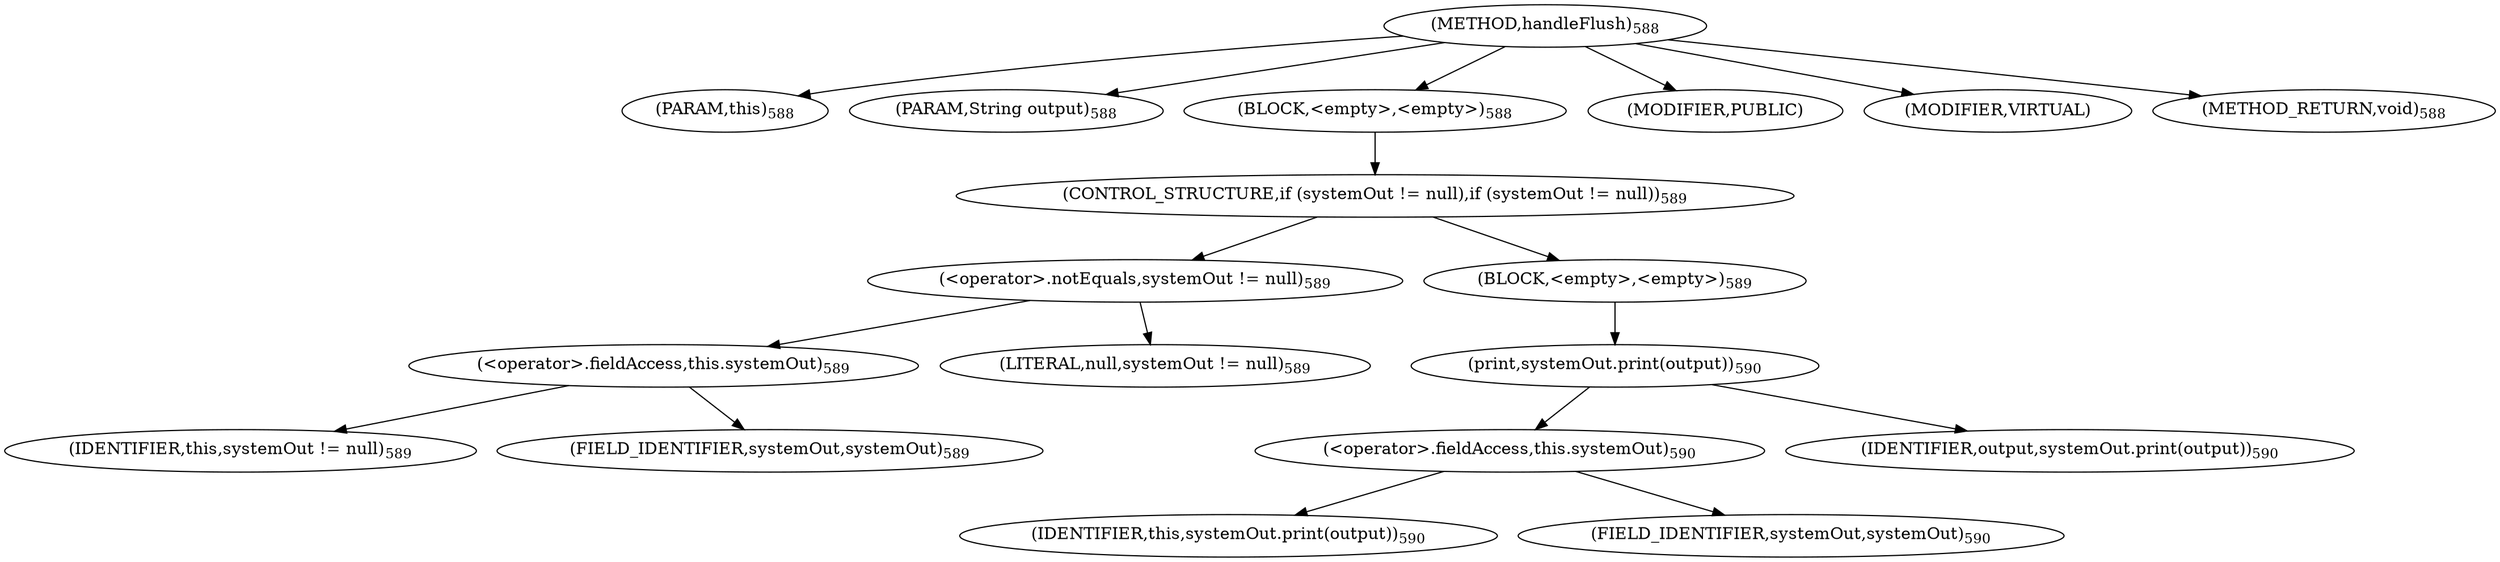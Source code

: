 digraph "handleFlush" {  
"1184" [label = <(METHOD,handleFlush)<SUB>588</SUB>> ]
"1185" [label = <(PARAM,this)<SUB>588</SUB>> ]
"1186" [label = <(PARAM,String output)<SUB>588</SUB>> ]
"1187" [label = <(BLOCK,&lt;empty&gt;,&lt;empty&gt;)<SUB>588</SUB>> ]
"1188" [label = <(CONTROL_STRUCTURE,if (systemOut != null),if (systemOut != null))<SUB>589</SUB>> ]
"1189" [label = <(&lt;operator&gt;.notEquals,systemOut != null)<SUB>589</SUB>> ]
"1190" [label = <(&lt;operator&gt;.fieldAccess,this.systemOut)<SUB>589</SUB>> ]
"1191" [label = <(IDENTIFIER,this,systemOut != null)<SUB>589</SUB>> ]
"1192" [label = <(FIELD_IDENTIFIER,systemOut,systemOut)<SUB>589</SUB>> ]
"1193" [label = <(LITERAL,null,systemOut != null)<SUB>589</SUB>> ]
"1194" [label = <(BLOCK,&lt;empty&gt;,&lt;empty&gt;)<SUB>589</SUB>> ]
"1195" [label = <(print,systemOut.print(output))<SUB>590</SUB>> ]
"1196" [label = <(&lt;operator&gt;.fieldAccess,this.systemOut)<SUB>590</SUB>> ]
"1197" [label = <(IDENTIFIER,this,systemOut.print(output))<SUB>590</SUB>> ]
"1198" [label = <(FIELD_IDENTIFIER,systemOut,systemOut)<SUB>590</SUB>> ]
"1199" [label = <(IDENTIFIER,output,systemOut.print(output))<SUB>590</SUB>> ]
"1200" [label = <(MODIFIER,PUBLIC)> ]
"1201" [label = <(MODIFIER,VIRTUAL)> ]
"1202" [label = <(METHOD_RETURN,void)<SUB>588</SUB>> ]
  "1184" -> "1185" 
  "1184" -> "1186" 
  "1184" -> "1187" 
  "1184" -> "1200" 
  "1184" -> "1201" 
  "1184" -> "1202" 
  "1187" -> "1188" 
  "1188" -> "1189" 
  "1188" -> "1194" 
  "1189" -> "1190" 
  "1189" -> "1193" 
  "1190" -> "1191" 
  "1190" -> "1192" 
  "1194" -> "1195" 
  "1195" -> "1196" 
  "1195" -> "1199" 
  "1196" -> "1197" 
  "1196" -> "1198" 
}
